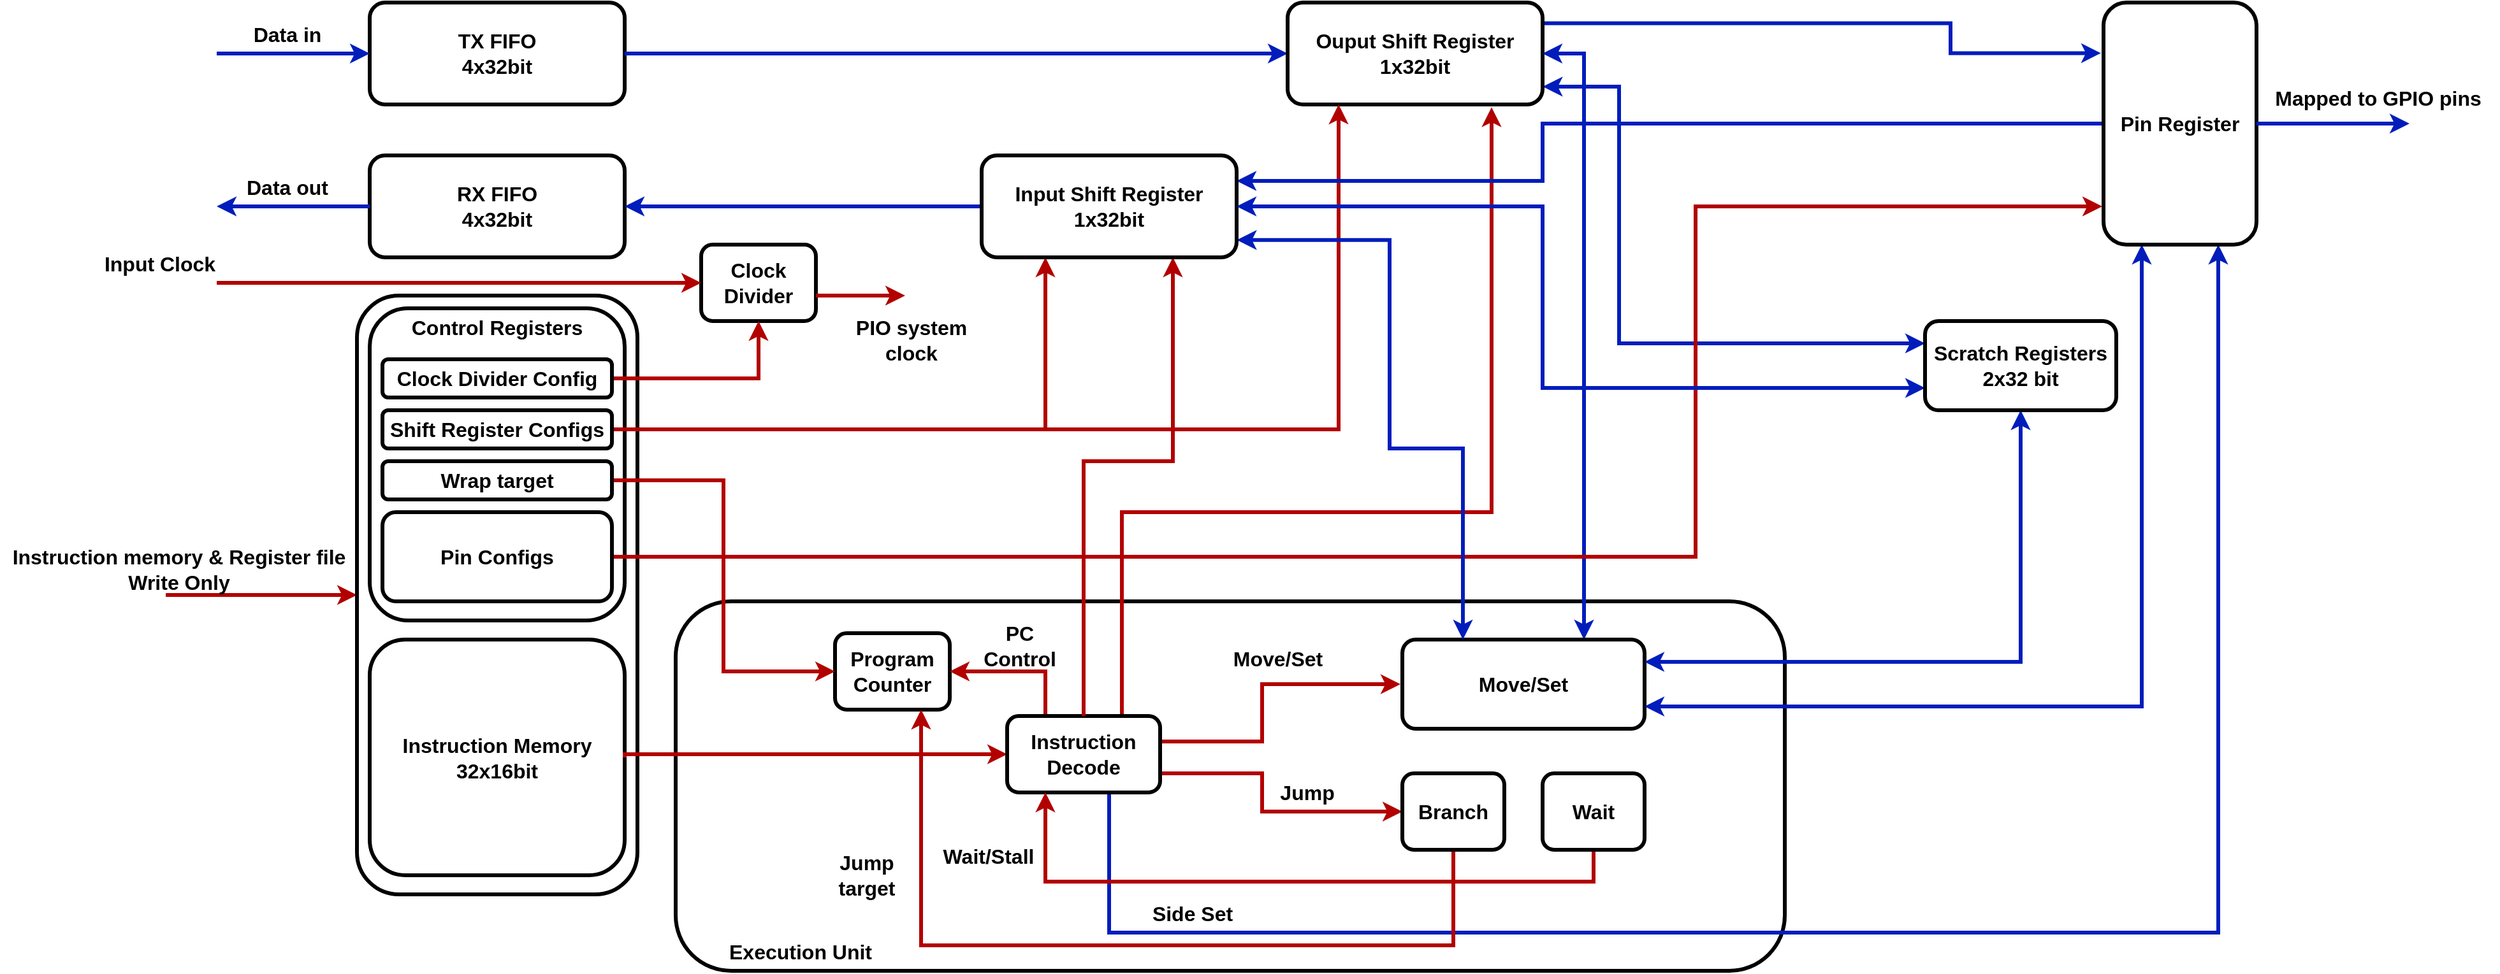 <mxfile version="20.8.10" type="github">
  <diagram id="q4nu_dTRn4EXNyHo2I1m" name="Page-1">
    <mxGraphModel dx="2710" dy="1206" grid="1" gridSize="10" guides="1" tooltips="1" connect="1" arrows="1" fold="1" page="1" pageScale="1" pageWidth="827" pageHeight="1169" math="0" shadow="0">
      <root>
        <mxCell id="0" />
        <mxCell id="1" parent="0" />
        <mxCell id="TZFaPyGUX1rIu_7jDHc5-9" style="edgeStyle=orthogonalEdgeStyle;rounded=0;orthogonalLoop=1;jettySize=auto;html=1;exitX=0;exitY=0.5;exitDx=0;exitDy=0;startArrow=classic;startFill=1;endArrow=none;endFill=0;fillColor=#e51400;strokeColor=#B20000;fontStyle=1;strokeWidth=3;fontSize=16;" parent="1" source="TZFaPyGUX1rIu_7jDHc5-1" edge="1">
          <mxGeometry relative="1" as="geometry">
            <mxPoint y="505" as="targetPoint" />
          </mxGeometry>
        </mxCell>
        <mxCell id="TZFaPyGUX1rIu_7jDHc5-1" value="" style="rounded=1;whiteSpace=wrap;html=1;fontStyle=1;strokeWidth=3;fontSize=16;" parent="1" vertex="1">
          <mxGeometry x="150" y="270" width="220" height="470" as="geometry" />
        </mxCell>
        <mxCell id="xJaQrvHUHkJKm-2dgWnW-74" value="" style="rounded=1;whiteSpace=wrap;html=1;fontStyle=1;strokeWidth=3;fontSize=16;" parent="1" vertex="1">
          <mxGeometry x="400" y="510" width="870" height="290" as="geometry" />
        </mxCell>
        <mxCell id="TDUMUCp_Bqlv6dFGH9P--1" value="" style="rounded=1;whiteSpace=wrap;html=1;fontStyle=1;strokeWidth=3;fontSize=16;" parent="1" vertex="1">
          <mxGeometry x="160" y="280" width="200" height="245" as="geometry" />
        </mxCell>
        <mxCell id="tpRrDk0UnNAOCO52Pq6s-3" value="&lt;div style=&quot;font-size: 16px;&quot;&gt;Instruction Memory&lt;/div&gt;32x16bit" style="rounded=1;whiteSpace=wrap;html=1;fontStyle=1;strokeWidth=3;fontSize=16;" parent="1" vertex="1">
          <mxGeometry x="160" y="540" width="200" height="185" as="geometry" />
        </mxCell>
        <mxCell id="tpRrDk0UnNAOCO52Pq6s-13" value="&lt;div style=&quot;font-size: 16px;&quot;&gt;RX FIFO&lt;/div&gt;&lt;div style=&quot;font-size: 16px;&quot;&gt;4x32bit&lt;br style=&quot;font-size: 16px;&quot;&gt;&lt;/div&gt;" style="rounded=1;whiteSpace=wrap;html=1;fontSize=16;fontStyle=1;strokeWidth=3;" parent="1" vertex="1">
          <mxGeometry x="160" y="160" width="200" height="80" as="geometry" />
        </mxCell>
        <mxCell id="tpRrDk0UnNAOCO52Pq6s-14" value="&lt;div style=&quot;font-size: 16px;&quot;&gt;TX FIFO&lt;/div&gt;&lt;div style=&quot;font-size: 16px;&quot;&gt;4x32bit&lt;br style=&quot;font-size: 16px;&quot;&gt;&lt;/div&gt;" style="rounded=1;whiteSpace=wrap;html=1;fontSize=16;fontStyle=1;strokeWidth=3;" parent="1" vertex="1">
          <mxGeometry x="160" y="40" width="200" height="80" as="geometry" />
        </mxCell>
        <mxCell id="xJaQrvHUHkJKm-2dgWnW-31" style="edgeStyle=orthogonalEdgeStyle;rounded=0;orthogonalLoop=1;jettySize=auto;html=1;entryX=1;entryY=0.5;entryDx=0;entryDy=0;fillColor=#0050ef;strokeColor=#001DBC;startArrow=classic;startFill=1;endArrow=none;endFill=0;fontStyle=1;strokeWidth=3;fontSize=16;" parent="1" source="tpRrDk0UnNAOCO52Pq6s-23" target="tpRrDk0UnNAOCO52Pq6s-14" edge="1">
          <mxGeometry relative="1" as="geometry" />
        </mxCell>
        <mxCell id="xJaQrvHUHkJKm-2dgWnW-49" style="edgeStyle=orthogonalEdgeStyle;rounded=0;orthogonalLoop=1;jettySize=auto;html=1;entryX=-0.017;entryY=0.209;entryDx=0;entryDy=0;entryPerimeter=0;endArrow=classic;endFill=1;exitX=1.002;exitY=0.203;exitDx=0;exitDy=0;exitPerimeter=0;startArrow=none;startFill=0;fillColor=#0050ef;strokeColor=#001DBC;fontStyle=1;strokeWidth=3;fontSize=16;" parent="1" source="tpRrDk0UnNAOCO52Pq6s-23" target="xJaQrvHUHkJKm-2dgWnW-2" edge="1">
          <mxGeometry relative="1" as="geometry">
            <Array as="points">
              <mxPoint x="1400" y="56" />
              <mxPoint x="1400" y="80" />
            </Array>
          </mxGeometry>
        </mxCell>
        <mxCell id="xJaQrvHUHkJKm-2dgWnW-53" style="edgeStyle=orthogonalEdgeStyle;rounded=0;orthogonalLoop=1;jettySize=auto;html=1;exitX=1.001;exitY=0.825;exitDx=0;exitDy=0;entryX=0;entryY=0.25;entryDx=0;entryDy=0;startArrow=classic;startFill=1;endArrow=classic;endFill=1;fillColor=#0050ef;strokeColor=#001DBC;exitPerimeter=0;fontStyle=1;strokeWidth=3;fontSize=16;" parent="1" source="tpRrDk0UnNAOCO52Pq6s-23" target="xJaQrvHUHkJKm-2dgWnW-40" edge="1">
          <mxGeometry relative="1" as="geometry">
            <Array as="points">
              <mxPoint x="1140" y="106" />
              <mxPoint x="1140" y="308" />
            </Array>
          </mxGeometry>
        </mxCell>
        <mxCell id="xJaQrvHUHkJKm-2dgWnW-59" style="edgeStyle=orthogonalEdgeStyle;rounded=0;orthogonalLoop=1;jettySize=auto;html=1;entryX=0.75;entryY=0;entryDx=0;entryDy=0;startArrow=classic;startFill=1;endArrow=none;endFill=0;exitX=0.8;exitY=1.027;exitDx=0;exitDy=0;exitPerimeter=0;fillColor=#e51400;strokeColor=#B20000;fontStyle=1;strokeWidth=3;fontSize=16;" parent="1" source="tpRrDk0UnNAOCO52Pq6s-23" target="tpRrDk0UnNAOCO52Pq6s-55" edge="1">
          <mxGeometry relative="1" as="geometry">
            <Array as="points">
              <mxPoint x="1040" y="440" />
              <mxPoint x="750" y="440" />
            </Array>
          </mxGeometry>
        </mxCell>
        <mxCell id="tpRrDk0UnNAOCO52Pq6s-23" value="&lt;div style=&quot;font-size: 16px;&quot;&gt;Ouput Shift Register&lt;/div&gt;&lt;div style=&quot;font-size: 16px;&quot;&gt;1x32bit&lt;br style=&quot;font-size: 16px;&quot;&gt;&lt;/div&gt;" style="rounded=1;whiteSpace=wrap;html=1;fontSize=16;fontStyle=1;strokeWidth=3;" parent="1" vertex="1">
          <mxGeometry x="880" y="40" width="200" height="80" as="geometry" />
        </mxCell>
        <mxCell id="tpRrDk0UnNAOCO52Pq6s-46" value="Clock Divider" style="rounded=1;whiteSpace=wrap;html=1;fontSize=16;fontStyle=1;strokeWidth=3;" parent="1" vertex="1">
          <mxGeometry x="420" y="230" width="90" height="60" as="geometry" />
        </mxCell>
        <mxCell id="tpRrDk0UnNAOCO52Pq6s-48" value="&lt;div style=&quot;font-size: 16px;&quot;&gt;Program Counter&lt;/div&gt;" style="rounded=1;whiteSpace=wrap;html=1;fontSize=16;fontStyle=1;strokeWidth=3;" parent="1" vertex="1">
          <mxGeometry x="525" y="535" width="90" height="60" as="geometry" />
        </mxCell>
        <mxCell id="tpRrDk0UnNAOCO52Pq6s-56" style="edgeStyle=orthogonalEdgeStyle;rounded=0;orthogonalLoop=1;jettySize=auto;html=1;exitX=1;exitY=0.5;exitDx=0;exitDy=0;entryX=0;entryY=0.5;entryDx=0;entryDy=0;strokeWidth=3;fontSize=16;startArrow=none;startFill=0;endArrow=classic;endFill=1;fillColor=#e51400;strokeColor=#B20000;fontStyle=1" parent="1" source="tpRrDk0UnNAOCO52Pq6s-3" target="tpRrDk0UnNAOCO52Pq6s-55" edge="1">
          <mxGeometry relative="1" as="geometry">
            <mxPoint x="560" y="670" as="sourcePoint" />
            <Array as="points">
              <mxPoint x="360" y="630" />
            </Array>
          </mxGeometry>
        </mxCell>
        <mxCell id="xJaQrvHUHkJKm-2dgWnW-63" style="edgeStyle=orthogonalEdgeStyle;rounded=0;orthogonalLoop=1;jettySize=auto;html=1;exitX=1;exitY=0.25;exitDx=0;exitDy=0;startArrow=none;startFill=0;endArrow=classic;endFill=1;fillColor=#e51400;strokeColor=#B20000;entryX=-0.008;entryY=0.505;entryDx=0;entryDy=0;entryPerimeter=0;fontStyle=1;strokeWidth=3;fontSize=16;" parent="1" source="tpRrDk0UnNAOCO52Pq6s-55" target="96zB4XMAGKJggMnvEZGN-2" edge="1">
          <mxGeometry relative="1" as="geometry">
            <Array as="points">
              <mxPoint x="780" y="620" />
              <mxPoint x="860" y="620" />
              <mxPoint x="860" y="575" />
              <mxPoint x="969" y="575" />
            </Array>
          </mxGeometry>
        </mxCell>
        <mxCell id="xJaQrvHUHkJKm-2dgWnW-68" style="edgeStyle=orthogonalEdgeStyle;rounded=0;orthogonalLoop=1;jettySize=auto;html=1;entryX=0.75;entryY=1;entryDx=0;entryDy=0;startArrow=none;startFill=0;endArrow=classic;endFill=1;fillColor=#0050ef;strokeColor=#001DBC;fontStyle=1;strokeWidth=3;fontSize=16;" parent="1" source="tpRrDk0UnNAOCO52Pq6s-55" target="xJaQrvHUHkJKm-2dgWnW-2" edge="1">
          <mxGeometry relative="1" as="geometry">
            <Array as="points">
              <mxPoint x="740" y="770" />
              <mxPoint x="1610" y="770" />
            </Array>
          </mxGeometry>
        </mxCell>
        <mxCell id="dYvWncrbLR3BbaJnnN0L-3" style="edgeStyle=orthogonalEdgeStyle;rounded=0;orthogonalLoop=1;jettySize=auto;html=1;entryX=1;entryY=0.5;entryDx=0;entryDy=0;startArrow=none;startFill=0;endArrow=classic;endFill=1;exitX=0.25;exitY=0;exitDx=0;exitDy=0;fillColor=#e51400;strokeColor=#B20000;fontStyle=1;strokeWidth=3;fontSize=16;" parent="1" source="tpRrDk0UnNAOCO52Pq6s-55" target="tpRrDk0UnNAOCO52Pq6s-48" edge="1">
          <mxGeometry relative="1" as="geometry" />
        </mxCell>
        <mxCell id="NFz_0eVvPQC2bbaLFcdi-3" style="edgeStyle=orthogonalEdgeStyle;rounded=0;orthogonalLoop=1;jettySize=auto;html=1;entryX=0;entryY=0.5;entryDx=0;entryDy=0;startArrow=none;startFill=0;exitX=1;exitY=0.75;exitDx=0;exitDy=0;fillColor=#e51400;strokeColor=#B20000;fontStyle=1;strokeWidth=3;fontSize=16;" parent="1" source="tpRrDk0UnNAOCO52Pq6s-55" target="NFz_0eVvPQC2bbaLFcdi-2" edge="1">
          <mxGeometry relative="1" as="geometry">
            <Array as="points">
              <mxPoint x="860" y="645" />
              <mxPoint x="860" y="675" />
            </Array>
          </mxGeometry>
        </mxCell>
        <mxCell id="tpRrDk0UnNAOCO52Pq6s-55" value="&lt;div style=&quot;font-size: 16px;&quot;&gt;Instruction Decode&lt;/div&gt;" style="rounded=1;whiteSpace=wrap;html=1;fontSize=16;fontStyle=1;strokeWidth=3;" parent="1" vertex="1">
          <mxGeometry x="660" y="600" width="120" height="60" as="geometry" />
        </mxCell>
        <mxCell id="xJaQrvHUHkJKm-2dgWnW-56" style="edgeStyle=orthogonalEdgeStyle;rounded=0;orthogonalLoop=1;jettySize=auto;html=1;startArrow=classic;startFill=1;endArrow=classic;endFill=1;fillColor=#0050ef;strokeColor=#001DBC;exitX=0.75;exitY=0;exitDx=0;exitDy=0;fontStyle=1;strokeWidth=3;fontSize=16;" parent="1" source="96zB4XMAGKJggMnvEZGN-2" target="tpRrDk0UnNAOCO52Pq6s-23" edge="1">
          <mxGeometry relative="1" as="geometry">
            <mxPoint x="1110" y="70" as="targetPoint" />
            <Array as="points">
              <mxPoint x="1113" y="80" />
            </Array>
          </mxGeometry>
        </mxCell>
        <mxCell id="xJaQrvHUHkJKm-2dgWnW-58" style="edgeStyle=orthogonalEdgeStyle;rounded=0;orthogonalLoop=1;jettySize=auto;html=1;entryX=0.75;entryY=1;entryDx=0;entryDy=0;startArrow=none;startFill=0;endArrow=classic;endFill=1;exitX=0.5;exitY=0;exitDx=0;exitDy=0;fillColor=#e51400;strokeColor=#B20000;fontStyle=1;strokeWidth=3;fontSize=16;" parent="1" source="tpRrDk0UnNAOCO52Pq6s-55" target="xJaQrvHUHkJKm-2dgWnW-26" edge="1">
          <mxGeometry relative="1" as="geometry">
            <Array as="points">
              <mxPoint x="720" y="400" />
              <mxPoint x="790" y="400" />
            </Array>
          </mxGeometry>
        </mxCell>
        <mxCell id="96zB4XMAGKJggMnvEZGN-2" value="Move/Set" style="rounded=1;whiteSpace=wrap;html=1;fontStyle=1;strokeWidth=3;fontSize=16;" parent="1" vertex="1">
          <mxGeometry x="970" y="540" width="190" height="70" as="geometry" />
        </mxCell>
        <mxCell id="xJaQrvHUHkJKm-2dgWnW-43" style="edgeStyle=orthogonalEdgeStyle;rounded=0;orthogonalLoop=1;jettySize=auto;html=1;entryX=-0.008;entryY=0.837;entryDx=0;entryDy=0;entryPerimeter=0;fillColor=#e51400;strokeColor=#B20000;exitX=1;exitY=0.5;exitDx=0;exitDy=0;fontStyle=1;strokeWidth=3;fontSize=16;" parent="1" source="TDUMUCp_Bqlv6dFGH9P--5" target="xJaQrvHUHkJKm-2dgWnW-2" edge="1">
          <mxGeometry relative="1" as="geometry">
            <mxPoint x="1240" y="210" as="targetPoint" />
            <Array as="points">
              <mxPoint x="1200" y="475" />
              <mxPoint x="1200" y="200" />
            </Array>
          </mxGeometry>
        </mxCell>
        <mxCell id="TDUMUCp_Bqlv6dFGH9P--5" value="Pin Configs" style="rounded=1;whiteSpace=wrap;html=1;fontStyle=1;strokeWidth=3;fontSize=16;" parent="1" vertex="1">
          <mxGeometry x="170" y="440" width="180" height="70" as="geometry" />
        </mxCell>
        <mxCell id="xJaQrvHUHkJKm-2dgWnW-29" style="edgeStyle=orthogonalEdgeStyle;rounded=0;orthogonalLoop=1;jettySize=auto;html=1;entryX=0.25;entryY=1;entryDx=0;entryDy=0;fillColor=#e51400;strokeColor=#B20000;fontStyle=1;strokeWidth=3;fontSize=16;" parent="1" source="TDUMUCp_Bqlv6dFGH9P--6" target="xJaQrvHUHkJKm-2dgWnW-26" edge="1">
          <mxGeometry relative="1" as="geometry">
            <mxPoint x="680" y="250" as="targetPoint" />
          </mxGeometry>
        </mxCell>
        <mxCell id="xJaQrvHUHkJKm-2dgWnW-33" style="edgeStyle=orthogonalEdgeStyle;rounded=0;orthogonalLoop=1;jettySize=auto;html=1;entryX=0.2;entryY=1;entryDx=0;entryDy=0;entryPerimeter=0;fillColor=#e51400;strokeColor=#B20000;fontStyle=1;strokeWidth=3;fontSize=16;" parent="1" source="TDUMUCp_Bqlv6dFGH9P--6" target="tpRrDk0UnNAOCO52Pq6s-23" edge="1">
          <mxGeometry relative="1" as="geometry" />
        </mxCell>
        <mxCell id="TDUMUCp_Bqlv6dFGH9P--6" value="Shift Register Configs" style="rounded=1;whiteSpace=wrap;html=1;fontStyle=1;strokeWidth=3;fontSize=16;" parent="1" vertex="1">
          <mxGeometry x="170" y="360" width="180" height="30" as="geometry" />
        </mxCell>
        <mxCell id="xJaQrvHUHkJKm-2dgWnW-60" style="edgeStyle=orthogonalEdgeStyle;rounded=0;orthogonalLoop=1;jettySize=auto;html=1;entryX=0;entryY=0.5;entryDx=0;entryDy=0;startArrow=none;startFill=0;endArrow=classic;endFill=1;fillColor=#e51400;strokeColor=#B20000;fontStyle=1;strokeWidth=3;fontSize=16;" parent="1" source="TDUMUCp_Bqlv6dFGH9P--8" target="tpRrDk0UnNAOCO52Pq6s-48" edge="1">
          <mxGeometry relative="1" as="geometry" />
        </mxCell>
        <mxCell id="TDUMUCp_Bqlv6dFGH9P--8" value="Wrap target" style="rounded=1;whiteSpace=wrap;html=1;fontStyle=1;strokeWidth=3;fontSize=16;" parent="1" vertex="1">
          <mxGeometry x="170" y="400" width="180" height="30" as="geometry" />
        </mxCell>
        <mxCell id="TDUMUCp_Bqlv6dFGH9P--9" value="Control Registers" style="text;html=1;strokeColor=none;fillColor=none;align=center;verticalAlign=middle;whiteSpace=wrap;rounded=0;fontStyle=1;strokeWidth=3;fontSize=16;" parent="1" vertex="1">
          <mxGeometry x="180" y="280" width="160" height="30" as="geometry" />
        </mxCell>
        <mxCell id="xJaQrvHUHkJKm-2dgWnW-23" style="edgeStyle=orthogonalEdgeStyle;rounded=0;orthogonalLoop=1;jettySize=auto;html=1;entryX=0.5;entryY=1;entryDx=0;entryDy=0;fillColor=#e51400;strokeColor=#B20000;fontStyle=1;strokeWidth=3;fontSize=16;" parent="1" source="xJaQrvHUHkJKm-2dgWnW-1" target="tpRrDk0UnNAOCO52Pq6s-46" edge="1">
          <mxGeometry relative="1" as="geometry" />
        </mxCell>
        <mxCell id="xJaQrvHUHkJKm-2dgWnW-1" value="Clock Divider Config" style="rounded=1;whiteSpace=wrap;html=1;fontStyle=1;strokeWidth=3;fontSize=16;" parent="1" vertex="1">
          <mxGeometry x="170" y="320" width="180" height="30" as="geometry" />
        </mxCell>
        <mxCell id="xJaQrvHUHkJKm-2dgWnW-45" style="edgeStyle=orthogonalEdgeStyle;rounded=0;orthogonalLoop=1;jettySize=auto;html=1;endArrow=classic;endFill=1;entryX=1;entryY=0.75;entryDx=0;entryDy=0;exitX=0.25;exitY=1;exitDx=0;exitDy=0;fillColor=#0050ef;strokeColor=#001DBC;startArrow=classic;startFill=1;fontStyle=1;strokeWidth=3;fontSize=16;" parent="1" source="xJaQrvHUHkJKm-2dgWnW-2" target="96zB4XMAGKJggMnvEZGN-2" edge="1">
          <mxGeometry relative="1" as="geometry">
            <mxPoint x="1300" y="660" as="targetPoint" />
            <Array as="points">
              <mxPoint x="1550" y="593" />
            </Array>
          </mxGeometry>
        </mxCell>
        <mxCell id="xJaQrvHUHkJKm-2dgWnW-51" style="edgeStyle=orthogonalEdgeStyle;rounded=0;orthogonalLoop=1;jettySize=auto;html=1;entryX=1;entryY=0.25;entryDx=0;entryDy=0;endArrow=classic;endFill=1;fillColor=#0050ef;strokeColor=#001DBC;fontStyle=1;strokeWidth=3;fontSize=16;" parent="1" source="xJaQrvHUHkJKm-2dgWnW-2" target="xJaQrvHUHkJKm-2dgWnW-26" edge="1">
          <mxGeometry relative="1" as="geometry">
            <Array as="points">
              <mxPoint x="1080" y="135" />
              <mxPoint x="1080" y="180" />
            </Array>
          </mxGeometry>
        </mxCell>
        <mxCell id="xJaQrvHUHkJKm-2dgWnW-2" value="&lt;div style=&quot;font-size: 16px;&quot;&gt;Pin Register&lt;/div&gt;" style="rounded=1;whiteSpace=wrap;html=1;fontStyle=1;strokeWidth=3;fontSize=16;" parent="1" vertex="1">
          <mxGeometry x="1520" y="40" width="120" height="190" as="geometry" />
        </mxCell>
        <mxCell id="xJaQrvHUHkJKm-2dgWnW-3" value="" style="endArrow=classic;html=1;rounded=0;exitX=1;exitY=0.5;exitDx=0;exitDy=0;fillColor=#0050ef;strokeColor=#001DBC;fontStyle=1;strokeWidth=3;fontSize=16;" parent="1" source="xJaQrvHUHkJKm-2dgWnW-2" edge="1">
          <mxGeometry width="50" height="50" relative="1" as="geometry">
            <mxPoint x="1670" y="445" as="sourcePoint" />
            <mxPoint x="1760" y="135" as="targetPoint" />
          </mxGeometry>
        </mxCell>
        <mxCell id="xJaQrvHUHkJKm-2dgWnW-4" value="Mapped to GPIO pins" style="text;html=1;align=center;verticalAlign=middle;resizable=0;points=[];autosize=1;strokeColor=none;fillColor=none;fontStyle=1;strokeWidth=3;fontSize=16;" parent="1" vertex="1">
          <mxGeometry x="1640" y="100" width="190" height="30" as="geometry" />
        </mxCell>
        <mxCell id="xJaQrvHUHkJKm-2dgWnW-11" value="" style="endArrow=none;html=1;rounded=0;exitX=0;exitY=0.5;exitDx=0;exitDy=0;fillColor=#0050ef;strokeColor=#001DBC;startArrow=classic;startFill=1;endFill=0;fontStyle=1;strokeWidth=3;fontSize=16;" parent="1" source="tpRrDk0UnNAOCO52Pq6s-14" edge="1">
          <mxGeometry width="50" height="50" relative="1" as="geometry">
            <mxPoint x="50" y="110" as="sourcePoint" />
            <mxPoint x="40" y="80" as="targetPoint" />
          </mxGeometry>
        </mxCell>
        <mxCell id="xJaQrvHUHkJKm-2dgWnW-13" value="" style="endArrow=none;html=1;rounded=0;entryX=0;entryY=0.5;entryDx=0;entryDy=0;fillColor=#0050ef;strokeColor=#001DBC;startArrow=classic;startFill=1;endFill=0;fontStyle=1;strokeWidth=3;fontSize=16;" parent="1" target="tpRrDk0UnNAOCO52Pq6s-13" edge="1">
          <mxGeometry width="50" height="50" relative="1" as="geometry">
            <mxPoint x="40" y="200" as="sourcePoint" />
            <mxPoint x="70" y="190" as="targetPoint" />
          </mxGeometry>
        </mxCell>
        <mxCell id="xJaQrvHUHkJKm-2dgWnW-14" value="&lt;div style=&quot;font-size: 16px;&quot;&gt;Data out&lt;/div&gt;" style="text;html=1;align=center;verticalAlign=middle;resizable=0;points=[];autosize=1;strokeColor=none;fillColor=none;fontStyle=1;strokeWidth=3;fontSize=16;" parent="1" vertex="1">
          <mxGeometry x="50" y="170" width="90" height="30" as="geometry" />
        </mxCell>
        <mxCell id="xJaQrvHUHkJKm-2dgWnW-15" value="Data in" style="text;html=1;align=center;verticalAlign=middle;resizable=0;points=[];autosize=1;strokeColor=none;fillColor=none;fontStyle=1;strokeWidth=3;fontSize=16;" parent="1" vertex="1">
          <mxGeometry x="55" y="50" width="80" height="30" as="geometry" />
        </mxCell>
        <mxCell id="xJaQrvHUHkJKm-2dgWnW-19" value="" style="endArrow=classic;html=1;rounded=0;entryX=0;entryY=0.5;entryDx=0;entryDy=0;fillColor=#e51400;strokeColor=#B20000;fontStyle=1;strokeWidth=3;fontSize=16;" parent="1" target="tpRrDk0UnNAOCO52Pq6s-46" edge="1">
          <mxGeometry width="50" height="50" relative="1" as="geometry">
            <mxPoint x="40" y="260" as="sourcePoint" />
            <mxPoint x="90" y="250" as="targetPoint" />
          </mxGeometry>
        </mxCell>
        <mxCell id="xJaQrvHUHkJKm-2dgWnW-21" value="Input Clock" style="text;html=1;align=center;verticalAlign=middle;resizable=0;points=[];autosize=1;strokeColor=none;fillColor=none;fontStyle=1;strokeWidth=3;fontSize=16;" parent="1" vertex="1">
          <mxGeometry x="-60" y="230" width="110" height="30" as="geometry" />
        </mxCell>
        <mxCell id="xJaQrvHUHkJKm-2dgWnW-24" value="" style="endArrow=classic;html=1;rounded=0;fillColor=#e51400;strokeColor=#B20000;fontStyle=1;strokeWidth=3;fontSize=16;" parent="1" edge="1">
          <mxGeometry width="50" height="50" relative="1" as="geometry">
            <mxPoint x="510" y="270" as="sourcePoint" />
            <mxPoint x="580" y="270" as="targetPoint" />
          </mxGeometry>
        </mxCell>
        <mxCell id="xJaQrvHUHkJKm-2dgWnW-25" value="PIO system clock" style="text;html=1;strokeColor=none;fillColor=none;align=center;verticalAlign=middle;whiteSpace=wrap;rounded=0;fontStyle=1;strokeWidth=3;fontSize=16;" parent="1" vertex="1">
          <mxGeometry x="530" y="290" width="110" height="30" as="geometry" />
        </mxCell>
        <mxCell id="xJaQrvHUHkJKm-2dgWnW-32" style="edgeStyle=orthogonalEdgeStyle;rounded=0;orthogonalLoop=1;jettySize=auto;html=1;fillColor=#0050ef;strokeColor=#001DBC;startArrow=none;startFill=0;endArrow=classic;endFill=1;fontStyle=1;strokeWidth=3;fontSize=16;" parent="1" source="xJaQrvHUHkJKm-2dgWnW-26" target="tpRrDk0UnNAOCO52Pq6s-13" edge="1">
          <mxGeometry relative="1" as="geometry" />
        </mxCell>
        <mxCell id="xJaQrvHUHkJKm-2dgWnW-54" style="edgeStyle=orthogonalEdgeStyle;rounded=0;orthogonalLoop=1;jettySize=auto;html=1;startArrow=classic;startFill=1;endArrow=classic;endFill=1;fillColor=#0050ef;strokeColor=#001DBC;exitX=1.001;exitY=0.83;exitDx=0;exitDy=0;exitPerimeter=0;entryX=0.25;entryY=0;entryDx=0;entryDy=0;fontStyle=1;strokeWidth=3;fontSize=16;" parent="1" source="xJaQrvHUHkJKm-2dgWnW-26" target="96zB4XMAGKJggMnvEZGN-2" edge="1">
          <mxGeometry relative="1" as="geometry">
            <Array as="points">
              <mxPoint x="960" y="226" />
              <mxPoint x="960" y="390" />
              <mxPoint x="1018" y="390" />
            </Array>
          </mxGeometry>
        </mxCell>
        <mxCell id="xJaQrvHUHkJKm-2dgWnW-26" value="&lt;div style=&quot;font-size: 16px;&quot;&gt;Input Shift Register&lt;/div&gt;&lt;div style=&quot;font-size: 16px;&quot;&gt;1x32bit&lt;br style=&quot;font-size: 16px;&quot;&gt;&lt;/div&gt;" style="rounded=1;whiteSpace=wrap;html=1;fontSize=16;fontStyle=1;strokeWidth=3;" parent="1" vertex="1">
          <mxGeometry x="640" y="160" width="200" height="80" as="geometry" />
        </mxCell>
        <mxCell id="xJaQrvHUHkJKm-2dgWnW-52" style="edgeStyle=orthogonalEdgeStyle;rounded=0;orthogonalLoop=1;jettySize=auto;html=1;entryX=1;entryY=0.5;entryDx=0;entryDy=0;endArrow=classic;endFill=1;startArrow=classic;startFill=1;exitX=0;exitY=0.75;exitDx=0;exitDy=0;fillColor=#0050ef;strokeColor=#001DBC;fontStyle=1;strokeWidth=3;fontSize=16;" parent="1" source="xJaQrvHUHkJKm-2dgWnW-40" target="xJaQrvHUHkJKm-2dgWnW-26" edge="1">
          <mxGeometry relative="1" as="geometry">
            <Array as="points">
              <mxPoint x="1080" y="343" />
              <mxPoint x="1080" y="200" />
            </Array>
          </mxGeometry>
        </mxCell>
        <mxCell id="xJaQrvHUHkJKm-2dgWnW-57" style="edgeStyle=orthogonalEdgeStyle;rounded=0;orthogonalLoop=1;jettySize=auto;html=1;startArrow=classic;startFill=1;endArrow=classic;endFill=1;exitX=0.5;exitY=1;exitDx=0;exitDy=0;fillColor=#0050ef;strokeColor=#001DBC;entryX=1;entryY=0.25;entryDx=0;entryDy=0;fontStyle=1;strokeWidth=3;fontSize=16;" parent="1" source="xJaQrvHUHkJKm-2dgWnW-40" target="96zB4XMAGKJggMnvEZGN-2" edge="1">
          <mxGeometry relative="1" as="geometry">
            <Array as="points">
              <mxPoint x="1455" y="558" />
            </Array>
            <mxPoint x="1270" y="703" as="targetPoint" />
          </mxGeometry>
        </mxCell>
        <mxCell id="xJaQrvHUHkJKm-2dgWnW-40" value="&lt;div style=&quot;font-size: 16px;&quot;&gt;Scratch Registers&lt;/div&gt;&lt;div style=&quot;font-size: 16px;&quot;&gt;2x32 bit&lt;br style=&quot;font-size: 16px;&quot;&gt;&lt;/div&gt;" style="rounded=1;whiteSpace=wrap;html=1;fontSize=16;fontStyle=1;strokeWidth=3;" parent="1" vertex="1">
          <mxGeometry x="1380" y="290" width="150" height="70" as="geometry" />
        </mxCell>
        <mxCell id="xJaQrvHUHkJKm-2dgWnW-64" value="Move/Set " style="text;html=1;align=center;verticalAlign=middle;resizable=0;points=[];autosize=1;strokeColor=none;fillColor=none;fontStyle=1;strokeWidth=3;fontSize=16;" parent="1" vertex="1">
          <mxGeometry x="827" y="540" width="90" height="30" as="geometry" />
        </mxCell>
        <mxCell id="xJaQrvHUHkJKm-2dgWnW-69" value="Side Set" style="text;html=1;align=center;verticalAlign=middle;resizable=0;points=[];autosize=1;strokeColor=none;fillColor=none;fontStyle=1;strokeWidth=3;fontSize=16;" parent="1" vertex="1">
          <mxGeometry x="760" y="740" width="90" height="30" as="geometry" />
        </mxCell>
        <mxCell id="xJaQrvHUHkJKm-2dgWnW-71" value="Wait/Stall" style="text;html=1;align=center;verticalAlign=middle;resizable=0;points=[];autosize=1;strokeColor=none;fillColor=none;fontStyle=1;strokeWidth=3;fontSize=16;" parent="1" vertex="1">
          <mxGeometry x="600" y="695" width="90" height="30" as="geometry" />
        </mxCell>
        <mxCell id="xJaQrvHUHkJKm-2dgWnW-75" value="&lt;font style=&quot;font-size: 16px;&quot;&gt;&lt;span style=&quot;font-size: 16px;&quot;&gt;Execution Unit&lt;/span&gt;&lt;/font&gt;" style="text;html=1;strokeColor=none;fillColor=none;align=left;verticalAlign=middle;whiteSpace=wrap;rounded=0;fontStyle=1;strokeWidth=3;fontSize=16;" parent="1" vertex="1">
          <mxGeometry x="440" y="770" width="116" height="30" as="geometry" />
        </mxCell>
        <mxCell id="dYvWncrbLR3BbaJnnN0L-4" value="Jump target" style="text;html=1;strokeColor=none;fillColor=none;align=center;verticalAlign=middle;whiteSpace=wrap;rounded=0;fontStyle=1;strokeWidth=3;fontSize=16;" parent="1" vertex="1">
          <mxGeometry x="510" y="710" width="80" height="30" as="geometry" />
        </mxCell>
        <mxCell id="dYvWncrbLR3BbaJnnN0L-5" value="PC Control" style="text;html=1;strokeColor=none;fillColor=none;align=center;verticalAlign=middle;whiteSpace=wrap;rounded=0;fontStyle=1;strokeWidth=3;fontSize=16;" parent="1" vertex="1">
          <mxGeometry x="640" y="530" width="60" height="30" as="geometry" />
        </mxCell>
        <mxCell id="NFz_0eVvPQC2bbaLFcdi-6" style="edgeStyle=orthogonalEdgeStyle;rounded=0;orthogonalLoop=1;jettySize=auto;html=1;entryX=0.75;entryY=1;entryDx=0;entryDy=0;startArrow=none;startFill=0;endArrow=classic;endFill=1;exitX=0.75;exitY=1;exitDx=0;exitDy=0;fillColor=#e51400;strokeColor=#B20000;fontStyle=1;strokeWidth=3;fontSize=16;" parent="1" source="NFz_0eVvPQC2bbaLFcdi-2" target="tpRrDk0UnNAOCO52Pq6s-48" edge="1">
          <mxGeometry relative="1" as="geometry">
            <Array as="points">
              <mxPoint x="1010" y="705" />
              <mxPoint x="1010" y="780" />
              <mxPoint x="593" y="780" />
            </Array>
          </mxGeometry>
        </mxCell>
        <mxCell id="NFz_0eVvPQC2bbaLFcdi-2" value="Branch" style="rounded=1;whiteSpace=wrap;html=1;fontStyle=1;strokeWidth=3;fontSize=16;" parent="1" vertex="1">
          <mxGeometry x="970" y="645" width="80" height="60" as="geometry" />
        </mxCell>
        <mxCell id="NFz_0eVvPQC2bbaLFcdi-4" value="&lt;div style=&quot;font-size: 16px;&quot;&gt;Jump&lt;/div&gt;" style="text;html=1;align=center;verticalAlign=middle;resizable=0;points=[];autosize=1;strokeColor=none;fillColor=none;fontStyle=1;strokeWidth=3;fontSize=16;" parent="1" vertex="1">
          <mxGeometry x="860" y="645" width="70" height="30" as="geometry" />
        </mxCell>
        <mxCell id="NFz_0eVvPQC2bbaLFcdi-8" style="edgeStyle=orthogonalEdgeStyle;rounded=0;orthogonalLoop=1;jettySize=auto;html=1;entryX=0.25;entryY=1;entryDx=0;entryDy=0;startArrow=none;startFill=0;endArrow=classic;endFill=1;fillColor=#e51400;strokeColor=#B20000;fontStyle=1;strokeWidth=3;fontSize=16;" parent="1" source="NFz_0eVvPQC2bbaLFcdi-7" target="tpRrDk0UnNAOCO52Pq6s-55" edge="1">
          <mxGeometry relative="1" as="geometry">
            <Array as="points">
              <mxPoint x="1120" y="730" />
              <mxPoint x="690" y="730" />
            </Array>
          </mxGeometry>
        </mxCell>
        <mxCell id="NFz_0eVvPQC2bbaLFcdi-7" value="&lt;div style=&quot;font-size: 16px;&quot;&gt;Wait&lt;/div&gt;" style="rounded=1;whiteSpace=wrap;html=1;fontStyle=1;strokeWidth=3;fontSize=16;" parent="1" vertex="1">
          <mxGeometry x="1080" y="645" width="80" height="60" as="geometry" />
        </mxCell>
        <mxCell id="TZFaPyGUX1rIu_7jDHc5-11" value="&lt;div style=&quot;font-size: 16px;&quot;&gt;Instruction memory &amp;amp; Register file&lt;/div&gt;Write Only" style="text;html=1;align=center;verticalAlign=middle;resizable=0;points=[];autosize=1;strokeColor=none;fillColor=none;fontStyle=1;strokeWidth=3;fontSize=16;" parent="1" vertex="1">
          <mxGeometry x="-130" y="460" width="280" height="50" as="geometry" />
        </mxCell>
      </root>
    </mxGraphModel>
  </diagram>
</mxfile>
